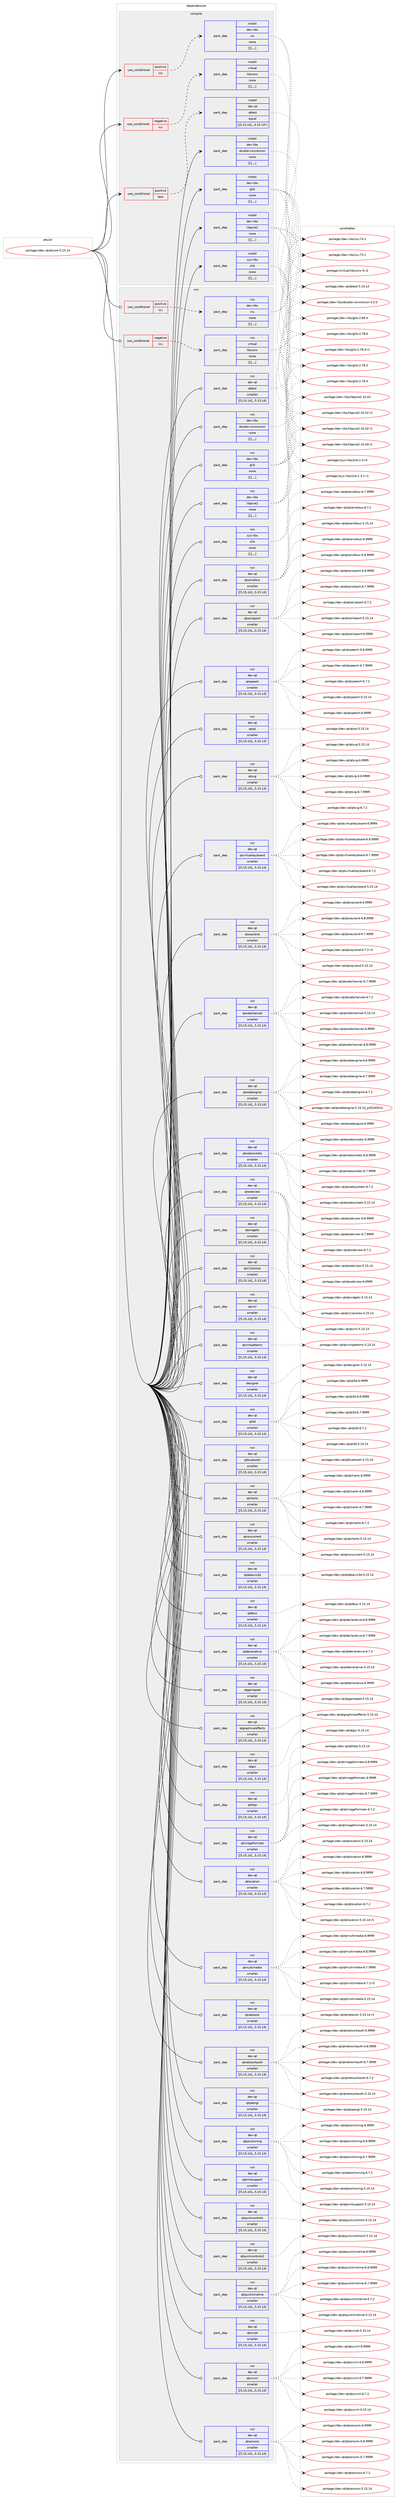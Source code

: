 digraph prolog {

# *************
# Graph options
# *************

newrank=true;
concentrate=true;
compound=true;
graph [rankdir=LR,fontname=Helvetica,fontsize=10,ranksep=1.5];#, ranksep=2.5, nodesep=0.2];
edge  [arrowhead=vee];
node  [fontname=Helvetica,fontsize=10];

# **********
# The ebuild
# **********

subgraph cluster_leftcol {
color=gray;
label=<<i>ebuild</i>>;
id [label="portage://dev-qt/qtcore-5.15.14", color=red, width=4, href="../dev-qt/qtcore-5.15.14.svg"];
}

# ****************
# The dependencies
# ****************

subgraph cluster_midcol {
color=gray;
label=<<i>dependencies</i>>;
subgraph cluster_compile {
fillcolor="#eeeeee";
style=filled;
label=<<i>compile</i>>;
subgraph cond43170 {
dependency171980 [label=<<TABLE BORDER="0" CELLBORDER="1" CELLSPACING="0" CELLPADDING="4"><TR><TD ROWSPAN="3" CELLPADDING="10">use_conditional</TD></TR><TR><TD>negative</TD></TR><TR><TD>icu</TD></TR></TABLE>>, shape=none, color=red];
subgraph pack127544 {
dependency171981 [label=<<TABLE BORDER="0" CELLBORDER="1" CELLSPACING="0" CELLPADDING="4" WIDTH="220"><TR><TD ROWSPAN="6" CELLPADDING="30">pack_dep</TD></TR><TR><TD WIDTH="110">install</TD></TR><TR><TD>virtual</TD></TR><TR><TD>libiconv</TD></TR><TR><TD>none</TD></TR><TR><TD>[[],,,,]</TD></TR></TABLE>>, shape=none, color=blue];
}
dependency171980:e -> dependency171981:w [weight=20,style="dashed",arrowhead="vee"];
}
id:e -> dependency171980:w [weight=20,style="solid",arrowhead="vee"];
subgraph cond43171 {
dependency171982 [label=<<TABLE BORDER="0" CELLBORDER="1" CELLSPACING="0" CELLPADDING="4"><TR><TD ROWSPAN="3" CELLPADDING="10">use_conditional</TD></TR><TR><TD>positive</TD></TR><TR><TD>icu</TD></TR></TABLE>>, shape=none, color=red];
subgraph pack127545 {
dependency171983 [label=<<TABLE BORDER="0" CELLBORDER="1" CELLSPACING="0" CELLPADDING="4" WIDTH="220"><TR><TD ROWSPAN="6" CELLPADDING="30">pack_dep</TD></TR><TR><TD WIDTH="110">install</TD></TR><TR><TD>dev-libs</TD></TR><TR><TD>icu</TD></TR><TR><TD>none</TD></TR><TR><TD>[[],,,,]</TD></TR></TABLE>>, shape=none, color=blue];
}
dependency171982:e -> dependency171983:w [weight=20,style="dashed",arrowhead="vee"];
}
id:e -> dependency171982:w [weight=20,style="solid",arrowhead="vee"];
subgraph cond43172 {
dependency171984 [label=<<TABLE BORDER="0" CELLBORDER="1" CELLSPACING="0" CELLPADDING="4"><TR><TD ROWSPAN="3" CELLPADDING="10">use_conditional</TD></TR><TR><TD>positive</TD></TR><TR><TD>test</TD></TR></TABLE>>, shape=none, color=red];
subgraph pack127546 {
dependency171985 [label=<<TABLE BORDER="0" CELLBORDER="1" CELLSPACING="0" CELLPADDING="4" WIDTH="220"><TR><TD ROWSPAN="6" CELLPADDING="30">pack_dep</TD></TR><TR><TD WIDTH="110">install</TD></TR><TR><TD>dev-qt</TD></TR><TR><TD>qttest</TD></TR><TR><TD>equal</TD></TR><TR><TD>[[5,15,14],,,5.15.14*]</TD></TR></TABLE>>, shape=none, color=blue];
}
dependency171984:e -> dependency171985:w [weight=20,style="dashed",arrowhead="vee"];
}
id:e -> dependency171984:w [weight=20,style="solid",arrowhead="vee"];
subgraph pack127547 {
dependency171986 [label=<<TABLE BORDER="0" CELLBORDER="1" CELLSPACING="0" CELLPADDING="4" WIDTH="220"><TR><TD ROWSPAN="6" CELLPADDING="30">pack_dep</TD></TR><TR><TD WIDTH="110">install</TD></TR><TR><TD>dev-libs</TD></TR><TR><TD>double-conversion</TD></TR><TR><TD>none</TD></TR><TR><TD>[[],,,,]</TD></TR></TABLE>>, shape=none, color=blue];
}
id:e -> dependency171986:w [weight=20,style="solid",arrowhead="vee"];
subgraph pack127548 {
dependency171987 [label=<<TABLE BORDER="0" CELLBORDER="1" CELLSPACING="0" CELLPADDING="4" WIDTH="220"><TR><TD ROWSPAN="6" CELLPADDING="30">pack_dep</TD></TR><TR><TD WIDTH="110">install</TD></TR><TR><TD>dev-libs</TD></TR><TR><TD>glib</TD></TR><TR><TD>none</TD></TR><TR><TD>[[],,,,]</TD></TR></TABLE>>, shape=none, color=blue];
}
id:e -> dependency171987:w [weight=20,style="solid",arrowhead="vee"];
subgraph pack127549 {
dependency171988 [label=<<TABLE BORDER="0" CELLBORDER="1" CELLSPACING="0" CELLPADDING="4" WIDTH="220"><TR><TD ROWSPAN="6" CELLPADDING="30">pack_dep</TD></TR><TR><TD WIDTH="110">install</TD></TR><TR><TD>dev-libs</TD></TR><TR><TD>libpcre2</TD></TR><TR><TD>none</TD></TR><TR><TD>[[],,,,]</TD></TR></TABLE>>, shape=none, color=blue];
}
id:e -> dependency171988:w [weight=20,style="solid",arrowhead="vee"];
subgraph pack127550 {
dependency171989 [label=<<TABLE BORDER="0" CELLBORDER="1" CELLSPACING="0" CELLPADDING="4" WIDTH="220"><TR><TD ROWSPAN="6" CELLPADDING="30">pack_dep</TD></TR><TR><TD WIDTH="110">install</TD></TR><TR><TD>sys-libs</TD></TR><TR><TD>zlib</TD></TR><TR><TD>none</TD></TR><TR><TD>[[],,,,]</TD></TR></TABLE>>, shape=none, color=blue];
}
id:e -> dependency171989:w [weight=20,style="solid",arrowhead="vee"];
}
subgraph cluster_compileandrun {
fillcolor="#eeeeee";
style=filled;
label=<<i>compile and run</i>>;
}
subgraph cluster_run {
fillcolor="#eeeeee";
style=filled;
label=<<i>run</i>>;
subgraph cond43173 {
dependency171990 [label=<<TABLE BORDER="0" CELLBORDER="1" CELLSPACING="0" CELLPADDING="4"><TR><TD ROWSPAN="3" CELLPADDING="10">use_conditional</TD></TR><TR><TD>negative</TD></TR><TR><TD>icu</TD></TR></TABLE>>, shape=none, color=red];
subgraph pack127551 {
dependency171991 [label=<<TABLE BORDER="0" CELLBORDER="1" CELLSPACING="0" CELLPADDING="4" WIDTH="220"><TR><TD ROWSPAN="6" CELLPADDING="30">pack_dep</TD></TR><TR><TD WIDTH="110">run</TD></TR><TR><TD>virtual</TD></TR><TR><TD>libiconv</TD></TR><TR><TD>none</TD></TR><TR><TD>[[],,,,]</TD></TR></TABLE>>, shape=none, color=blue];
}
dependency171990:e -> dependency171991:w [weight=20,style="dashed",arrowhead="vee"];
}
id:e -> dependency171990:w [weight=20,style="solid",arrowhead="odot"];
subgraph cond43174 {
dependency171992 [label=<<TABLE BORDER="0" CELLBORDER="1" CELLSPACING="0" CELLPADDING="4"><TR><TD ROWSPAN="3" CELLPADDING="10">use_conditional</TD></TR><TR><TD>positive</TD></TR><TR><TD>icu</TD></TR></TABLE>>, shape=none, color=red];
subgraph pack127552 {
dependency171993 [label=<<TABLE BORDER="0" CELLBORDER="1" CELLSPACING="0" CELLPADDING="4" WIDTH="220"><TR><TD ROWSPAN="6" CELLPADDING="30">pack_dep</TD></TR><TR><TD WIDTH="110">run</TD></TR><TR><TD>dev-libs</TD></TR><TR><TD>icu</TD></TR><TR><TD>none</TD></TR><TR><TD>[[],,,,]</TD></TR></TABLE>>, shape=none, color=blue];
}
dependency171992:e -> dependency171993:w [weight=20,style="dashed",arrowhead="vee"];
}
id:e -> dependency171992:w [weight=20,style="solid",arrowhead="odot"];
subgraph pack127553 {
dependency171994 [label=<<TABLE BORDER="0" CELLBORDER="1" CELLSPACING="0" CELLPADDING="4" WIDTH="220"><TR><TD ROWSPAN="6" CELLPADDING="30">pack_dep</TD></TR><TR><TD WIDTH="110">run</TD></TR><TR><TD>dev-libs</TD></TR><TR><TD>double-conversion</TD></TR><TR><TD>none</TD></TR><TR><TD>[[],,,,]</TD></TR></TABLE>>, shape=none, color=blue];
}
id:e -> dependency171994:w [weight=20,style="solid",arrowhead="odot"];
subgraph pack127554 {
dependency171995 [label=<<TABLE BORDER="0" CELLBORDER="1" CELLSPACING="0" CELLPADDING="4" WIDTH="220"><TR><TD ROWSPAN="6" CELLPADDING="30">pack_dep</TD></TR><TR><TD WIDTH="110">run</TD></TR><TR><TD>dev-libs</TD></TR><TR><TD>glib</TD></TR><TR><TD>none</TD></TR><TR><TD>[[],,,,]</TD></TR></TABLE>>, shape=none, color=blue];
}
id:e -> dependency171995:w [weight=20,style="solid",arrowhead="odot"];
subgraph pack127555 {
dependency171996 [label=<<TABLE BORDER="0" CELLBORDER="1" CELLSPACING="0" CELLPADDING="4" WIDTH="220"><TR><TD ROWSPAN="6" CELLPADDING="30">pack_dep</TD></TR><TR><TD WIDTH="110">run</TD></TR><TR><TD>dev-libs</TD></TR><TR><TD>libpcre2</TD></TR><TR><TD>none</TD></TR><TR><TD>[[],,,,]</TD></TR></TABLE>>, shape=none, color=blue];
}
id:e -> dependency171996:w [weight=20,style="solid",arrowhead="odot"];
subgraph pack127556 {
dependency171997 [label=<<TABLE BORDER="0" CELLBORDER="1" CELLSPACING="0" CELLPADDING="4" WIDTH="220"><TR><TD ROWSPAN="6" CELLPADDING="30">pack_dep</TD></TR><TR><TD WIDTH="110">run</TD></TR><TR><TD>sys-libs</TD></TR><TR><TD>zlib</TD></TR><TR><TD>none</TD></TR><TR><TD>[[],,,,]</TD></TR></TABLE>>, shape=none, color=blue];
}
id:e -> dependency171997:w [weight=20,style="solid",arrowhead="odot"];
subgraph pack127557 {
dependency171998 [label=<<TABLE BORDER="0" CELLBORDER="1" CELLSPACING="0" CELLPADDING="4" WIDTH="220"><TR><TD ROWSPAN="6" CELLPADDING="30">pack_dep</TD></TR><TR><TD WIDTH="110">run</TD></TR><TR><TD>dev-qt</TD></TR><TR><TD>designer</TD></TR><TR><TD>smaller</TD></TR><TR><TD>[[5,15,14],,,5.15.14]</TD></TR></TABLE>>, shape=none, color=blue];
}
id:e -> dependency171998:w [weight=20,style="solid",arrowhead="odot"];
subgraph pack127558 {
dependency171999 [label=<<TABLE BORDER="0" CELLBORDER="1" CELLSPACING="0" CELLPADDING="4" WIDTH="220"><TR><TD ROWSPAN="6" CELLPADDING="30">pack_dep</TD></TR><TR><TD WIDTH="110">run</TD></TR><TR><TD>dev-qt</TD></TR><TR><TD>qt3d</TD></TR><TR><TD>smaller</TD></TR><TR><TD>[[5,15,14],,,5.15.14]</TD></TR></TABLE>>, shape=none, color=blue];
}
id:e -> dependency171999:w [weight=20,style="solid",arrowhead="odot"];
subgraph pack127559 {
dependency172000 [label=<<TABLE BORDER="0" CELLBORDER="1" CELLSPACING="0" CELLPADDING="4" WIDTH="220"><TR><TD ROWSPAN="6" CELLPADDING="30">pack_dep</TD></TR><TR><TD WIDTH="110">run</TD></TR><TR><TD>dev-qt</TD></TR><TR><TD>qtbluetooth</TD></TR><TR><TD>smaller</TD></TR><TR><TD>[[5,15,14],,,5.15.14]</TD></TR></TABLE>>, shape=none, color=blue];
}
id:e -> dependency172000:w [weight=20,style="solid",arrowhead="odot"];
subgraph pack127560 {
dependency172001 [label=<<TABLE BORDER="0" CELLBORDER="1" CELLSPACING="0" CELLPADDING="4" WIDTH="220"><TR><TD ROWSPAN="6" CELLPADDING="30">pack_dep</TD></TR><TR><TD WIDTH="110">run</TD></TR><TR><TD>dev-qt</TD></TR><TR><TD>qtcharts</TD></TR><TR><TD>smaller</TD></TR><TR><TD>[[5,15,14],,,5.15.14]</TD></TR></TABLE>>, shape=none, color=blue];
}
id:e -> dependency172001:w [weight=20,style="solid",arrowhead="odot"];
subgraph pack127561 {
dependency172002 [label=<<TABLE BORDER="0" CELLBORDER="1" CELLSPACING="0" CELLPADDING="4" WIDTH="220"><TR><TD ROWSPAN="6" CELLPADDING="30">pack_dep</TD></TR><TR><TD WIDTH="110">run</TD></TR><TR><TD>dev-qt</TD></TR><TR><TD>qtconcurrent</TD></TR><TR><TD>smaller</TD></TR><TR><TD>[[5,15,14],,,5.15.14]</TD></TR></TABLE>>, shape=none, color=blue];
}
id:e -> dependency172002:w [weight=20,style="solid",arrowhead="odot"];
subgraph pack127562 {
dependency172003 [label=<<TABLE BORDER="0" CELLBORDER="1" CELLSPACING="0" CELLPADDING="4" WIDTH="220"><TR><TD ROWSPAN="6" CELLPADDING="30">pack_dep</TD></TR><TR><TD WIDTH="110">run</TD></TR><TR><TD>dev-qt</TD></TR><TR><TD>qtdatavis3d</TD></TR><TR><TD>smaller</TD></TR><TR><TD>[[5,15,14],,,5.15.14]</TD></TR></TABLE>>, shape=none, color=blue];
}
id:e -> dependency172003:w [weight=20,style="solid",arrowhead="odot"];
subgraph pack127563 {
dependency172004 [label=<<TABLE BORDER="0" CELLBORDER="1" CELLSPACING="0" CELLPADDING="4" WIDTH="220"><TR><TD ROWSPAN="6" CELLPADDING="30">pack_dep</TD></TR><TR><TD WIDTH="110">run</TD></TR><TR><TD>dev-qt</TD></TR><TR><TD>qtdbus</TD></TR><TR><TD>smaller</TD></TR><TR><TD>[[5,15,14],,,5.15.14]</TD></TR></TABLE>>, shape=none, color=blue];
}
id:e -> dependency172004:w [weight=20,style="solid",arrowhead="odot"];
subgraph pack127564 {
dependency172005 [label=<<TABLE BORDER="0" CELLBORDER="1" CELLSPACING="0" CELLPADDING="4" WIDTH="220"><TR><TD ROWSPAN="6" CELLPADDING="30">pack_dep</TD></TR><TR><TD WIDTH="110">run</TD></TR><TR><TD>dev-qt</TD></TR><TR><TD>qtdeclarative</TD></TR><TR><TD>smaller</TD></TR><TR><TD>[[5,15,14],,,5.15.14]</TD></TR></TABLE>>, shape=none, color=blue];
}
id:e -> dependency172005:w [weight=20,style="solid",arrowhead="odot"];
subgraph pack127565 {
dependency172006 [label=<<TABLE BORDER="0" CELLBORDER="1" CELLSPACING="0" CELLPADDING="4" WIDTH="220"><TR><TD ROWSPAN="6" CELLPADDING="30">pack_dep</TD></TR><TR><TD WIDTH="110">run</TD></TR><TR><TD>dev-qt</TD></TR><TR><TD>qtgamepad</TD></TR><TR><TD>smaller</TD></TR><TR><TD>[[5,15,14],,,5.15.14]</TD></TR></TABLE>>, shape=none, color=blue];
}
id:e -> dependency172006:w [weight=20,style="solid",arrowhead="odot"];
subgraph pack127566 {
dependency172007 [label=<<TABLE BORDER="0" CELLBORDER="1" CELLSPACING="0" CELLPADDING="4" WIDTH="220"><TR><TD ROWSPAN="6" CELLPADDING="30">pack_dep</TD></TR><TR><TD WIDTH="110">run</TD></TR><TR><TD>dev-qt</TD></TR><TR><TD>qtgraphicaleffects</TD></TR><TR><TD>smaller</TD></TR><TR><TD>[[5,15,14],,,5.15.14]</TD></TR></TABLE>>, shape=none, color=blue];
}
id:e -> dependency172007:w [weight=20,style="solid",arrowhead="odot"];
subgraph pack127567 {
dependency172008 [label=<<TABLE BORDER="0" CELLBORDER="1" CELLSPACING="0" CELLPADDING="4" WIDTH="220"><TR><TD ROWSPAN="6" CELLPADDING="30">pack_dep</TD></TR><TR><TD WIDTH="110">run</TD></TR><TR><TD>dev-qt</TD></TR><TR><TD>qtgui</TD></TR><TR><TD>smaller</TD></TR><TR><TD>[[5,15,14],,,5.15.14]</TD></TR></TABLE>>, shape=none, color=blue];
}
id:e -> dependency172008:w [weight=20,style="solid",arrowhead="odot"];
subgraph pack127568 {
dependency172009 [label=<<TABLE BORDER="0" CELLBORDER="1" CELLSPACING="0" CELLPADDING="4" WIDTH="220"><TR><TD ROWSPAN="6" CELLPADDING="30">pack_dep</TD></TR><TR><TD WIDTH="110">run</TD></TR><TR><TD>dev-qt</TD></TR><TR><TD>qthelp</TD></TR><TR><TD>smaller</TD></TR><TR><TD>[[5,15,14],,,5.15.14]</TD></TR></TABLE>>, shape=none, color=blue];
}
id:e -> dependency172009:w [weight=20,style="solid",arrowhead="odot"];
subgraph pack127569 {
dependency172010 [label=<<TABLE BORDER="0" CELLBORDER="1" CELLSPACING="0" CELLPADDING="4" WIDTH="220"><TR><TD ROWSPAN="6" CELLPADDING="30">pack_dep</TD></TR><TR><TD WIDTH="110">run</TD></TR><TR><TD>dev-qt</TD></TR><TR><TD>qtimageformats</TD></TR><TR><TD>smaller</TD></TR><TR><TD>[[5,15,14],,,5.15.14]</TD></TR></TABLE>>, shape=none, color=blue];
}
id:e -> dependency172010:w [weight=20,style="solid",arrowhead="odot"];
subgraph pack127570 {
dependency172011 [label=<<TABLE BORDER="0" CELLBORDER="1" CELLSPACING="0" CELLPADDING="4" WIDTH="220"><TR><TD ROWSPAN="6" CELLPADDING="30">pack_dep</TD></TR><TR><TD WIDTH="110">run</TD></TR><TR><TD>dev-qt</TD></TR><TR><TD>qtlocation</TD></TR><TR><TD>smaller</TD></TR><TR><TD>[[5,15,14],,,5.15.14]</TD></TR></TABLE>>, shape=none, color=blue];
}
id:e -> dependency172011:w [weight=20,style="solid",arrowhead="odot"];
subgraph pack127571 {
dependency172012 [label=<<TABLE BORDER="0" CELLBORDER="1" CELLSPACING="0" CELLPADDING="4" WIDTH="220"><TR><TD ROWSPAN="6" CELLPADDING="30">pack_dep</TD></TR><TR><TD WIDTH="110">run</TD></TR><TR><TD>dev-qt</TD></TR><TR><TD>qtmultimedia</TD></TR><TR><TD>smaller</TD></TR><TR><TD>[[5,15,14],,,5.15.14]</TD></TR></TABLE>>, shape=none, color=blue];
}
id:e -> dependency172012:w [weight=20,style="solid",arrowhead="odot"];
subgraph pack127572 {
dependency172013 [label=<<TABLE BORDER="0" CELLBORDER="1" CELLSPACING="0" CELLPADDING="4" WIDTH="220"><TR><TD ROWSPAN="6" CELLPADDING="30">pack_dep</TD></TR><TR><TD WIDTH="110">run</TD></TR><TR><TD>dev-qt</TD></TR><TR><TD>qtnetwork</TD></TR><TR><TD>smaller</TD></TR><TR><TD>[[5,15,14],,,5.15.14]</TD></TR></TABLE>>, shape=none, color=blue];
}
id:e -> dependency172013:w [weight=20,style="solid",arrowhead="odot"];
subgraph pack127573 {
dependency172014 [label=<<TABLE BORDER="0" CELLBORDER="1" CELLSPACING="0" CELLPADDING="4" WIDTH="220"><TR><TD ROWSPAN="6" CELLPADDING="30">pack_dep</TD></TR><TR><TD WIDTH="110">run</TD></TR><TR><TD>dev-qt</TD></TR><TR><TD>qtnetworkauth</TD></TR><TR><TD>smaller</TD></TR><TR><TD>[[5,15,14],,,5.15.14]</TD></TR></TABLE>>, shape=none, color=blue];
}
id:e -> dependency172014:w [weight=20,style="solid",arrowhead="odot"];
subgraph pack127574 {
dependency172015 [label=<<TABLE BORDER="0" CELLBORDER="1" CELLSPACING="0" CELLPADDING="4" WIDTH="220"><TR><TD ROWSPAN="6" CELLPADDING="30">pack_dep</TD></TR><TR><TD WIDTH="110">run</TD></TR><TR><TD>dev-qt</TD></TR><TR><TD>qtopengl</TD></TR><TR><TD>smaller</TD></TR><TR><TD>[[5,15,14],,,5.15.14]</TD></TR></TABLE>>, shape=none, color=blue];
}
id:e -> dependency172015:w [weight=20,style="solid",arrowhead="odot"];
subgraph pack127575 {
dependency172016 [label=<<TABLE BORDER="0" CELLBORDER="1" CELLSPACING="0" CELLPADDING="4" WIDTH="220"><TR><TD ROWSPAN="6" CELLPADDING="30">pack_dep</TD></TR><TR><TD WIDTH="110">run</TD></TR><TR><TD>dev-qt</TD></TR><TR><TD>qtpositioning</TD></TR><TR><TD>smaller</TD></TR><TR><TD>[[5,15,14],,,5.15.14]</TD></TR></TABLE>>, shape=none, color=blue];
}
id:e -> dependency172016:w [weight=20,style="solid",arrowhead="odot"];
subgraph pack127576 {
dependency172017 [label=<<TABLE BORDER="0" CELLBORDER="1" CELLSPACING="0" CELLPADDING="4" WIDTH="220"><TR><TD ROWSPAN="6" CELLPADDING="30">pack_dep</TD></TR><TR><TD WIDTH="110">run</TD></TR><TR><TD>dev-qt</TD></TR><TR><TD>qtprintsupport</TD></TR><TR><TD>smaller</TD></TR><TR><TD>[[5,15,14],,,5.15.14]</TD></TR></TABLE>>, shape=none, color=blue];
}
id:e -> dependency172017:w [weight=20,style="solid",arrowhead="odot"];
subgraph pack127577 {
dependency172018 [label=<<TABLE BORDER="0" CELLBORDER="1" CELLSPACING="0" CELLPADDING="4" WIDTH="220"><TR><TD ROWSPAN="6" CELLPADDING="30">pack_dep</TD></TR><TR><TD WIDTH="110">run</TD></TR><TR><TD>dev-qt</TD></TR><TR><TD>qtquickcontrols</TD></TR><TR><TD>smaller</TD></TR><TR><TD>[[5,15,14],,,5.15.14]</TD></TR></TABLE>>, shape=none, color=blue];
}
id:e -> dependency172018:w [weight=20,style="solid",arrowhead="odot"];
subgraph pack127578 {
dependency172019 [label=<<TABLE BORDER="0" CELLBORDER="1" CELLSPACING="0" CELLPADDING="4" WIDTH="220"><TR><TD ROWSPAN="6" CELLPADDING="30">pack_dep</TD></TR><TR><TD WIDTH="110">run</TD></TR><TR><TD>dev-qt</TD></TR><TR><TD>qtquickcontrols2</TD></TR><TR><TD>smaller</TD></TR><TR><TD>[[5,15,14],,,5.15.14]</TD></TR></TABLE>>, shape=none, color=blue];
}
id:e -> dependency172019:w [weight=20,style="solid",arrowhead="odot"];
subgraph pack127579 {
dependency172020 [label=<<TABLE BORDER="0" CELLBORDER="1" CELLSPACING="0" CELLPADDING="4" WIDTH="220"><TR><TD ROWSPAN="6" CELLPADDING="30">pack_dep</TD></TR><TR><TD WIDTH="110">run</TD></TR><TR><TD>dev-qt</TD></TR><TR><TD>qtquicktimeline</TD></TR><TR><TD>smaller</TD></TR><TR><TD>[[5,15,14],,,5.15.14]</TD></TR></TABLE>>, shape=none, color=blue];
}
id:e -> dependency172020:w [weight=20,style="solid",arrowhead="odot"];
subgraph pack127580 {
dependency172021 [label=<<TABLE BORDER="0" CELLBORDER="1" CELLSPACING="0" CELLPADDING="4" WIDTH="220"><TR><TD ROWSPAN="6" CELLPADDING="30">pack_dep</TD></TR><TR><TD WIDTH="110">run</TD></TR><TR><TD>dev-qt</TD></TR><TR><TD>qtscript</TD></TR><TR><TD>smaller</TD></TR><TR><TD>[[5,15,14],,,5.15.14]</TD></TR></TABLE>>, shape=none, color=blue];
}
id:e -> dependency172021:w [weight=20,style="solid",arrowhead="odot"];
subgraph pack127581 {
dependency172022 [label=<<TABLE BORDER="0" CELLBORDER="1" CELLSPACING="0" CELLPADDING="4" WIDTH="220"><TR><TD ROWSPAN="6" CELLPADDING="30">pack_dep</TD></TR><TR><TD WIDTH="110">run</TD></TR><TR><TD>dev-qt</TD></TR><TR><TD>qtscxml</TD></TR><TR><TD>smaller</TD></TR><TR><TD>[[5,15,14],,,5.15.14]</TD></TR></TABLE>>, shape=none, color=blue];
}
id:e -> dependency172022:w [weight=20,style="solid",arrowhead="odot"];
subgraph pack127582 {
dependency172023 [label=<<TABLE BORDER="0" CELLBORDER="1" CELLSPACING="0" CELLPADDING="4" WIDTH="220"><TR><TD ROWSPAN="6" CELLPADDING="30">pack_dep</TD></TR><TR><TD WIDTH="110">run</TD></TR><TR><TD>dev-qt</TD></TR><TR><TD>qtsensors</TD></TR><TR><TD>smaller</TD></TR><TR><TD>[[5,15,14],,,5.15.14]</TD></TR></TABLE>>, shape=none, color=blue];
}
id:e -> dependency172023:w [weight=20,style="solid",arrowhead="odot"];
subgraph pack127583 {
dependency172024 [label=<<TABLE BORDER="0" CELLBORDER="1" CELLSPACING="0" CELLPADDING="4" WIDTH="220"><TR><TD ROWSPAN="6" CELLPADDING="30">pack_dep</TD></TR><TR><TD WIDTH="110">run</TD></TR><TR><TD>dev-qt</TD></TR><TR><TD>qtserialbus</TD></TR><TR><TD>smaller</TD></TR><TR><TD>[[5,15,14],,,5.15.14]</TD></TR></TABLE>>, shape=none, color=blue];
}
id:e -> dependency172024:w [weight=20,style="solid",arrowhead="odot"];
subgraph pack127584 {
dependency172025 [label=<<TABLE BORDER="0" CELLBORDER="1" CELLSPACING="0" CELLPADDING="4" WIDTH="220"><TR><TD ROWSPAN="6" CELLPADDING="30">pack_dep</TD></TR><TR><TD WIDTH="110">run</TD></TR><TR><TD>dev-qt</TD></TR><TR><TD>qtserialport</TD></TR><TR><TD>smaller</TD></TR><TR><TD>[[5,15,14],,,5.15.14]</TD></TR></TABLE>>, shape=none, color=blue];
}
id:e -> dependency172025:w [weight=20,style="solid",arrowhead="odot"];
subgraph pack127585 {
dependency172026 [label=<<TABLE BORDER="0" CELLBORDER="1" CELLSPACING="0" CELLPADDING="4" WIDTH="220"><TR><TD ROWSPAN="6" CELLPADDING="30">pack_dep</TD></TR><TR><TD WIDTH="110">run</TD></TR><TR><TD>dev-qt</TD></TR><TR><TD>qtspeech</TD></TR><TR><TD>smaller</TD></TR><TR><TD>[[5,15,14],,,5.15.14]</TD></TR></TABLE>>, shape=none, color=blue];
}
id:e -> dependency172026:w [weight=20,style="solid",arrowhead="odot"];
subgraph pack127586 {
dependency172027 [label=<<TABLE BORDER="0" CELLBORDER="1" CELLSPACING="0" CELLPADDING="4" WIDTH="220"><TR><TD ROWSPAN="6" CELLPADDING="30">pack_dep</TD></TR><TR><TD WIDTH="110">run</TD></TR><TR><TD>dev-qt</TD></TR><TR><TD>qtsql</TD></TR><TR><TD>smaller</TD></TR><TR><TD>[[5,15,14],,,5.15.14]</TD></TR></TABLE>>, shape=none, color=blue];
}
id:e -> dependency172027:w [weight=20,style="solid",arrowhead="odot"];
subgraph pack127587 {
dependency172028 [label=<<TABLE BORDER="0" CELLBORDER="1" CELLSPACING="0" CELLPADDING="4" WIDTH="220"><TR><TD ROWSPAN="6" CELLPADDING="30">pack_dep</TD></TR><TR><TD WIDTH="110">run</TD></TR><TR><TD>dev-qt</TD></TR><TR><TD>qtsvg</TD></TR><TR><TD>smaller</TD></TR><TR><TD>[[5,15,14],,,5.15.14]</TD></TR></TABLE>>, shape=none, color=blue];
}
id:e -> dependency172028:w [weight=20,style="solid",arrowhead="odot"];
subgraph pack127588 {
dependency172029 [label=<<TABLE BORDER="0" CELLBORDER="1" CELLSPACING="0" CELLPADDING="4" WIDTH="220"><TR><TD ROWSPAN="6" CELLPADDING="30">pack_dep</TD></TR><TR><TD WIDTH="110">run</TD></TR><TR><TD>dev-qt</TD></TR><TR><TD>qttest</TD></TR><TR><TD>smaller</TD></TR><TR><TD>[[5,15,14],,,5.15.14]</TD></TR></TABLE>>, shape=none, color=blue];
}
id:e -> dependency172029:w [weight=20,style="solid",arrowhead="odot"];
subgraph pack127589 {
dependency172030 [label=<<TABLE BORDER="0" CELLBORDER="1" CELLSPACING="0" CELLPADDING="4" WIDTH="220"><TR><TD ROWSPAN="6" CELLPADDING="30">pack_dep</TD></TR><TR><TD WIDTH="110">run</TD></TR><TR><TD>dev-qt</TD></TR><TR><TD>qtvirtualkeyboard</TD></TR><TR><TD>smaller</TD></TR><TR><TD>[[5,15,14],,,5.15.14]</TD></TR></TABLE>>, shape=none, color=blue];
}
id:e -> dependency172030:w [weight=20,style="solid",arrowhead="odot"];
subgraph pack127590 {
dependency172031 [label=<<TABLE BORDER="0" CELLBORDER="1" CELLSPACING="0" CELLPADDING="4" WIDTH="220"><TR><TD ROWSPAN="6" CELLPADDING="30">pack_dep</TD></TR><TR><TD WIDTH="110">run</TD></TR><TR><TD>dev-qt</TD></TR><TR><TD>qtwayland</TD></TR><TR><TD>smaller</TD></TR><TR><TD>[[5,15,14],,,5.15.14]</TD></TR></TABLE>>, shape=none, color=blue];
}
id:e -> dependency172031:w [weight=20,style="solid",arrowhead="odot"];
subgraph pack127591 {
dependency172032 [label=<<TABLE BORDER="0" CELLBORDER="1" CELLSPACING="0" CELLPADDING="4" WIDTH="220"><TR><TD ROWSPAN="6" CELLPADDING="30">pack_dep</TD></TR><TR><TD WIDTH="110">run</TD></TR><TR><TD>dev-qt</TD></TR><TR><TD>qtwebchannel</TD></TR><TR><TD>smaller</TD></TR><TR><TD>[[5,15,14],,,5.15.14]</TD></TR></TABLE>>, shape=none, color=blue];
}
id:e -> dependency172032:w [weight=20,style="solid",arrowhead="odot"];
subgraph pack127592 {
dependency172033 [label=<<TABLE BORDER="0" CELLBORDER="1" CELLSPACING="0" CELLPADDING="4" WIDTH="220"><TR><TD ROWSPAN="6" CELLPADDING="30">pack_dep</TD></TR><TR><TD WIDTH="110">run</TD></TR><TR><TD>dev-qt</TD></TR><TR><TD>qtwebengine</TD></TR><TR><TD>smaller</TD></TR><TR><TD>[[5,15,14],,,5.15.14]</TD></TR></TABLE>>, shape=none, color=blue];
}
id:e -> dependency172033:w [weight=20,style="solid",arrowhead="odot"];
subgraph pack127593 {
dependency172034 [label=<<TABLE BORDER="0" CELLBORDER="1" CELLSPACING="0" CELLPADDING="4" WIDTH="220"><TR><TD ROWSPAN="6" CELLPADDING="30">pack_dep</TD></TR><TR><TD WIDTH="110">run</TD></TR><TR><TD>dev-qt</TD></TR><TR><TD>qtwebsockets</TD></TR><TR><TD>smaller</TD></TR><TR><TD>[[5,15,14],,,5.15.14]</TD></TR></TABLE>>, shape=none, color=blue];
}
id:e -> dependency172034:w [weight=20,style="solid",arrowhead="odot"];
subgraph pack127594 {
dependency172035 [label=<<TABLE BORDER="0" CELLBORDER="1" CELLSPACING="0" CELLPADDING="4" WIDTH="220"><TR><TD ROWSPAN="6" CELLPADDING="30">pack_dep</TD></TR><TR><TD WIDTH="110">run</TD></TR><TR><TD>dev-qt</TD></TR><TR><TD>qtwebview</TD></TR><TR><TD>smaller</TD></TR><TR><TD>[[5,15,14],,,5.15.14]</TD></TR></TABLE>>, shape=none, color=blue];
}
id:e -> dependency172035:w [weight=20,style="solid",arrowhead="odot"];
subgraph pack127595 {
dependency172036 [label=<<TABLE BORDER="0" CELLBORDER="1" CELLSPACING="0" CELLPADDING="4" WIDTH="220"><TR><TD ROWSPAN="6" CELLPADDING="30">pack_dep</TD></TR><TR><TD WIDTH="110">run</TD></TR><TR><TD>dev-qt</TD></TR><TR><TD>qtwidgets</TD></TR><TR><TD>smaller</TD></TR><TR><TD>[[5,15,14],,,5.15.14]</TD></TR></TABLE>>, shape=none, color=blue];
}
id:e -> dependency172036:w [weight=20,style="solid",arrowhead="odot"];
subgraph pack127596 {
dependency172037 [label=<<TABLE BORDER="0" CELLBORDER="1" CELLSPACING="0" CELLPADDING="4" WIDTH="220"><TR><TD ROWSPAN="6" CELLPADDING="30">pack_dep</TD></TR><TR><TD WIDTH="110">run</TD></TR><TR><TD>dev-qt</TD></TR><TR><TD>qtx11extras</TD></TR><TR><TD>smaller</TD></TR><TR><TD>[[5,15,14],,,5.15.14]</TD></TR></TABLE>>, shape=none, color=blue];
}
id:e -> dependency172037:w [weight=20,style="solid",arrowhead="odot"];
subgraph pack127597 {
dependency172038 [label=<<TABLE BORDER="0" CELLBORDER="1" CELLSPACING="0" CELLPADDING="4" WIDTH="220"><TR><TD ROWSPAN="6" CELLPADDING="30">pack_dep</TD></TR><TR><TD WIDTH="110">run</TD></TR><TR><TD>dev-qt</TD></TR><TR><TD>qtxml</TD></TR><TR><TD>smaller</TD></TR><TR><TD>[[5,15,14],,,5.15.14]</TD></TR></TABLE>>, shape=none, color=blue];
}
id:e -> dependency172038:w [weight=20,style="solid",arrowhead="odot"];
subgraph pack127598 {
dependency172039 [label=<<TABLE BORDER="0" CELLBORDER="1" CELLSPACING="0" CELLPADDING="4" WIDTH="220"><TR><TD ROWSPAN="6" CELLPADDING="30">pack_dep</TD></TR><TR><TD WIDTH="110">run</TD></TR><TR><TD>dev-qt</TD></TR><TR><TD>qtxmlpatterns</TD></TR><TR><TD>smaller</TD></TR><TR><TD>[[5,15,14],,,5.15.14]</TD></TR></TABLE>>, shape=none, color=blue];
}
id:e -> dependency172039:w [weight=20,style="solid",arrowhead="odot"];
}
}

# **************
# The candidates
# **************

subgraph cluster_choices {
rank=same;
color=gray;
label=<<i>candidates</i>>;

subgraph choice127544 {
color=black;
nodesep=1;
choice1181051141161179710847108105981059911111011845484511450 [label="portage://virtual/libiconv-0-r2", color=red, width=4,href="../virtual/libiconv-0-r2.svg"];
dependency171981:e -> choice1181051141161179710847108105981059911111011845484511450:w [style=dotted,weight="100"];
}
subgraph choice127545 {
color=black;
nodesep=1;
choice100101118451081059811547105991174555534649 [label="portage://dev-libs/icu-75.1", color=red, width=4,href="../dev-libs/icu-75.1.svg"];
choice100101118451081059811547105991174555524650 [label="portage://dev-libs/icu-74.2", color=red, width=4,href="../dev-libs/icu-74.2.svg"];
dependency171983:e -> choice100101118451081059811547105991174555534649:w [style=dotted,weight="100"];
dependency171983:e -> choice100101118451081059811547105991174555524650:w [style=dotted,weight="100"];
}
subgraph choice127546 {
color=black;
nodesep=1;
choice10010111845113116471131161161011151164553464953464952 [label="portage://dev-qt/qttest-5.15.14", color=red, width=4,href="../dev-qt/qttest-5.15.14.svg"];
dependency171985:e -> choice10010111845113116471131161161011151164553464953464952:w [style=dotted,weight="100"];
}
subgraph choice127547 {
color=black;
nodesep=1;
choice100101118451081059811547100111117981081014599111110118101114115105111110455146514648 [label="portage://dev-libs/double-conversion-3.3.0", color=red, width=4,href="../dev-libs/double-conversion-3.3.0.svg"];
dependency171986:e -> choice100101118451081059811547100111117981081014599111110118101114115105111110455146514648:w [style=dotted,weight="100"];
}
subgraph choice127548 {
color=black;
nodesep=1;
choice1001011184510810598115471031081059845504656484652 [label="portage://dev-libs/glib-2.80.4", color=red, width=4,href="../dev-libs/glib-2.80.4.svg"];
choice1001011184510810598115471031081059845504655564654 [label="portage://dev-libs/glib-2.78.6", color=red, width=4,href="../dev-libs/glib-2.78.6.svg"];
choice10010111845108105981154710310810598455046555646524511449 [label="portage://dev-libs/glib-2.78.4-r1", color=red, width=4,href="../dev-libs/glib-2.78.4-r1.svg"];
choice1001011184510810598115471031081059845504655564651 [label="portage://dev-libs/glib-2.78.3", color=red, width=4,href="../dev-libs/glib-2.78.3.svg"];
choice1001011184510810598115471031081059845504655544652 [label="portage://dev-libs/glib-2.76.4", color=red, width=4,href="../dev-libs/glib-2.76.4.svg"];
dependency171987:e -> choice1001011184510810598115471031081059845504656484652:w [style=dotted,weight="100"];
dependency171987:e -> choice1001011184510810598115471031081059845504655564654:w [style=dotted,weight="100"];
dependency171987:e -> choice10010111845108105981154710310810598455046555646524511449:w [style=dotted,weight="100"];
dependency171987:e -> choice1001011184510810598115471031081059845504655564651:w [style=dotted,weight="100"];
dependency171987:e -> choice1001011184510810598115471031081059845504655544652:w [style=dotted,weight="100"];
}
subgraph choice127549 {
color=black;
nodesep=1;
choice1001011184510810598115471081059811299114101504549484652524511449 [label="portage://dev-libs/libpcre2-10.44-r1", color=red, width=4,href="../dev-libs/libpcre2-10.44-r1.svg"];
choice100101118451081059811547108105981129911410150454948465251 [label="portage://dev-libs/libpcre2-10.43", color=red, width=4,href="../dev-libs/libpcre2-10.43.svg"];
choice1001011184510810598115471081059811299114101504549484652504511450 [label="portage://dev-libs/libpcre2-10.42-r2", color=red, width=4,href="../dev-libs/libpcre2-10.42-r2.svg"];
choice1001011184510810598115471081059811299114101504549484652504511449 [label="portage://dev-libs/libpcre2-10.42-r1", color=red, width=4,href="../dev-libs/libpcre2-10.42-r1.svg"];
dependency171988:e -> choice1001011184510810598115471081059811299114101504549484652524511449:w [style=dotted,weight="100"];
dependency171988:e -> choice100101118451081059811547108105981129911410150454948465251:w [style=dotted,weight="100"];
dependency171988:e -> choice1001011184510810598115471081059811299114101504549484652504511450:w [style=dotted,weight="100"];
dependency171988:e -> choice1001011184510810598115471081059811299114101504549484652504511449:w [style=dotted,weight="100"];
}
subgraph choice127550 {
color=black;
nodesep=1;
choice115121115451081059811547122108105984549465146494511449 [label="portage://sys-libs/zlib-1.3.1-r1", color=red, width=4,href="../sys-libs/zlib-1.3.1-r1.svg"];
choice11512111545108105981154712210810598454946514511452 [label="portage://sys-libs/zlib-1.3-r4", color=red, width=4,href="../sys-libs/zlib-1.3-r4.svg"];
dependency171989:e -> choice115121115451081059811547122108105984549465146494511449:w [style=dotted,weight="100"];
dependency171989:e -> choice11512111545108105981154712210810598454946514511452:w [style=dotted,weight="100"];
}
subgraph choice127551 {
color=black;
nodesep=1;
choice1181051141161179710847108105981059911111011845484511450 [label="portage://virtual/libiconv-0-r2", color=red, width=4,href="../virtual/libiconv-0-r2.svg"];
dependency171991:e -> choice1181051141161179710847108105981059911111011845484511450:w [style=dotted,weight="100"];
}
subgraph choice127552 {
color=black;
nodesep=1;
choice100101118451081059811547105991174555534649 [label="portage://dev-libs/icu-75.1", color=red, width=4,href="../dev-libs/icu-75.1.svg"];
choice100101118451081059811547105991174555524650 [label="portage://dev-libs/icu-74.2", color=red, width=4,href="../dev-libs/icu-74.2.svg"];
dependency171993:e -> choice100101118451081059811547105991174555534649:w [style=dotted,weight="100"];
dependency171993:e -> choice100101118451081059811547105991174555524650:w [style=dotted,weight="100"];
}
subgraph choice127553 {
color=black;
nodesep=1;
choice100101118451081059811547100111117981081014599111110118101114115105111110455146514648 [label="portage://dev-libs/double-conversion-3.3.0", color=red, width=4,href="../dev-libs/double-conversion-3.3.0.svg"];
dependency171994:e -> choice100101118451081059811547100111117981081014599111110118101114115105111110455146514648:w [style=dotted,weight="100"];
}
subgraph choice127554 {
color=black;
nodesep=1;
choice1001011184510810598115471031081059845504656484652 [label="portage://dev-libs/glib-2.80.4", color=red, width=4,href="../dev-libs/glib-2.80.4.svg"];
choice1001011184510810598115471031081059845504655564654 [label="portage://dev-libs/glib-2.78.6", color=red, width=4,href="../dev-libs/glib-2.78.6.svg"];
choice10010111845108105981154710310810598455046555646524511449 [label="portage://dev-libs/glib-2.78.4-r1", color=red, width=4,href="../dev-libs/glib-2.78.4-r1.svg"];
choice1001011184510810598115471031081059845504655564651 [label="portage://dev-libs/glib-2.78.3", color=red, width=4,href="../dev-libs/glib-2.78.3.svg"];
choice1001011184510810598115471031081059845504655544652 [label="portage://dev-libs/glib-2.76.4", color=red, width=4,href="../dev-libs/glib-2.76.4.svg"];
dependency171995:e -> choice1001011184510810598115471031081059845504656484652:w [style=dotted,weight="100"];
dependency171995:e -> choice1001011184510810598115471031081059845504655564654:w [style=dotted,weight="100"];
dependency171995:e -> choice10010111845108105981154710310810598455046555646524511449:w [style=dotted,weight="100"];
dependency171995:e -> choice1001011184510810598115471031081059845504655564651:w [style=dotted,weight="100"];
dependency171995:e -> choice1001011184510810598115471031081059845504655544652:w [style=dotted,weight="100"];
}
subgraph choice127555 {
color=black;
nodesep=1;
choice1001011184510810598115471081059811299114101504549484652524511449 [label="portage://dev-libs/libpcre2-10.44-r1", color=red, width=4,href="../dev-libs/libpcre2-10.44-r1.svg"];
choice100101118451081059811547108105981129911410150454948465251 [label="portage://dev-libs/libpcre2-10.43", color=red, width=4,href="../dev-libs/libpcre2-10.43.svg"];
choice1001011184510810598115471081059811299114101504549484652504511450 [label="portage://dev-libs/libpcre2-10.42-r2", color=red, width=4,href="../dev-libs/libpcre2-10.42-r2.svg"];
choice1001011184510810598115471081059811299114101504549484652504511449 [label="portage://dev-libs/libpcre2-10.42-r1", color=red, width=4,href="../dev-libs/libpcre2-10.42-r1.svg"];
dependency171996:e -> choice1001011184510810598115471081059811299114101504549484652524511449:w [style=dotted,weight="100"];
dependency171996:e -> choice100101118451081059811547108105981129911410150454948465251:w [style=dotted,weight="100"];
dependency171996:e -> choice1001011184510810598115471081059811299114101504549484652504511450:w [style=dotted,weight="100"];
dependency171996:e -> choice1001011184510810598115471081059811299114101504549484652504511449:w [style=dotted,weight="100"];
}
subgraph choice127556 {
color=black;
nodesep=1;
choice115121115451081059811547122108105984549465146494511449 [label="portage://sys-libs/zlib-1.3.1-r1", color=red, width=4,href="../sys-libs/zlib-1.3.1-r1.svg"];
choice11512111545108105981154712210810598454946514511452 [label="portage://sys-libs/zlib-1.3-r4", color=red, width=4,href="../sys-libs/zlib-1.3-r4.svg"];
dependency171997:e -> choice115121115451081059811547122108105984549465146494511449:w [style=dotted,weight="100"];
dependency171997:e -> choice11512111545108105981154712210810598454946514511452:w [style=dotted,weight="100"];
}
subgraph choice127557 {
color=black;
nodesep=1;
choice10010111845113116471001011151051031101011144553464953464952 [label="portage://dev-qt/designer-5.15.14", color=red, width=4,href="../dev-qt/designer-5.15.14.svg"];
dependency171998:e -> choice10010111845113116471001011151051031101011144553464953464952:w [style=dotted,weight="100"];
}
subgraph choice127558 {
color=black;
nodesep=1;
choice10010111845113116471131165110045544657575757 [label="portage://dev-qt/qt3d-6.9999", color=red, width=4,href="../dev-qt/qt3d-6.9999.svg"];
choice100101118451131164711311651100455446564657575757 [label="portage://dev-qt/qt3d-6.8.9999", color=red, width=4,href="../dev-qt/qt3d-6.8.9999.svg"];
choice100101118451131164711311651100455446554657575757 [label="portage://dev-qt/qt3d-6.7.9999", color=red, width=4,href="../dev-qt/qt3d-6.7.9999.svg"];
choice100101118451131164711311651100455446554650 [label="portage://dev-qt/qt3d-6.7.2", color=red, width=4,href="../dev-qt/qt3d-6.7.2.svg"];
choice1001011184511311647113116511004553464953464952 [label="portage://dev-qt/qt3d-5.15.14", color=red, width=4,href="../dev-qt/qt3d-5.15.14.svg"];
dependency171999:e -> choice10010111845113116471131165110045544657575757:w [style=dotted,weight="100"];
dependency171999:e -> choice100101118451131164711311651100455446564657575757:w [style=dotted,weight="100"];
dependency171999:e -> choice100101118451131164711311651100455446554657575757:w [style=dotted,weight="100"];
dependency171999:e -> choice100101118451131164711311651100455446554650:w [style=dotted,weight="100"];
dependency171999:e -> choice1001011184511311647113116511004553464953464952:w [style=dotted,weight="100"];
}
subgraph choice127559 {
color=black;
nodesep=1;
choice1001011184511311647113116981081171011161111111161044553464953464952 [label="portage://dev-qt/qtbluetooth-5.15.14", color=red, width=4,href="../dev-qt/qtbluetooth-5.15.14.svg"];
dependency172000:e -> choice1001011184511311647113116981081171011161111111161044553464953464952:w [style=dotted,weight="100"];
}
subgraph choice127560 {
color=black;
nodesep=1;
choice1001011184511311647113116991049711411611545544657575757 [label="portage://dev-qt/qtcharts-6.9999", color=red, width=4,href="../dev-qt/qtcharts-6.9999.svg"];
choice10010111845113116471131169910497114116115455446564657575757 [label="portage://dev-qt/qtcharts-6.8.9999", color=red, width=4,href="../dev-qt/qtcharts-6.8.9999.svg"];
choice10010111845113116471131169910497114116115455446554657575757 [label="portage://dev-qt/qtcharts-6.7.9999", color=red, width=4,href="../dev-qt/qtcharts-6.7.9999.svg"];
choice10010111845113116471131169910497114116115455446554650 [label="portage://dev-qt/qtcharts-6.7.2", color=red, width=4,href="../dev-qt/qtcharts-6.7.2.svg"];
choice100101118451131164711311699104971141161154553464953464952 [label="portage://dev-qt/qtcharts-5.15.14", color=red, width=4,href="../dev-qt/qtcharts-5.15.14.svg"];
dependency172001:e -> choice1001011184511311647113116991049711411611545544657575757:w [style=dotted,weight="100"];
dependency172001:e -> choice10010111845113116471131169910497114116115455446564657575757:w [style=dotted,weight="100"];
dependency172001:e -> choice10010111845113116471131169910497114116115455446554657575757:w [style=dotted,weight="100"];
dependency172001:e -> choice10010111845113116471131169910497114116115455446554650:w [style=dotted,weight="100"];
dependency172001:e -> choice100101118451131164711311699104971141161154553464953464952:w [style=dotted,weight="100"];
}
subgraph choice127561 {
color=black;
nodesep=1;
choice100101118451131164711311699111110991171141141011101164553464953464952 [label="portage://dev-qt/qtconcurrent-5.15.14", color=red, width=4,href="../dev-qt/qtconcurrent-5.15.14.svg"];
dependency172002:e -> choice100101118451131164711311699111110991171141141011101164553464953464952:w [style=dotted,weight="100"];
}
subgraph choice127562 {
color=black;
nodesep=1;
choice10010111845113116471131161009711697118105115511004553464953464952 [label="portage://dev-qt/qtdatavis3d-5.15.14", color=red, width=4,href="../dev-qt/qtdatavis3d-5.15.14.svg"];
dependency172003:e -> choice10010111845113116471131161009711697118105115511004553464953464952:w [style=dotted,weight="100"];
}
subgraph choice127563 {
color=black;
nodesep=1;
choice1001011184511311647113116100981171154553464953464952 [label="portage://dev-qt/qtdbus-5.15.14", color=red, width=4,href="../dev-qt/qtdbus-5.15.14.svg"];
dependency172004:e -> choice1001011184511311647113116100981171154553464953464952:w [style=dotted,weight="100"];
}
subgraph choice127564 {
color=black;
nodesep=1;
choice100101118451131164711311610010199108971149711610511810145544657575757 [label="portage://dev-qt/qtdeclarative-6.9999", color=red, width=4,href="../dev-qt/qtdeclarative-6.9999.svg"];
choice1001011184511311647113116100101991089711497116105118101455446564657575757 [label="portage://dev-qt/qtdeclarative-6.8.9999", color=red, width=4,href="../dev-qt/qtdeclarative-6.8.9999.svg"];
choice1001011184511311647113116100101991089711497116105118101455446554657575757 [label="portage://dev-qt/qtdeclarative-6.7.9999", color=red, width=4,href="../dev-qt/qtdeclarative-6.7.9999.svg"];
choice1001011184511311647113116100101991089711497116105118101455446554650 [label="portage://dev-qt/qtdeclarative-6.7.2", color=red, width=4,href="../dev-qt/qtdeclarative-6.7.2.svg"];
choice10010111845113116471131161001019910897114971161051181014553464953464952 [label="portage://dev-qt/qtdeclarative-5.15.14", color=red, width=4,href="../dev-qt/qtdeclarative-5.15.14.svg"];
dependency172005:e -> choice100101118451131164711311610010199108971149711610511810145544657575757:w [style=dotted,weight="100"];
dependency172005:e -> choice1001011184511311647113116100101991089711497116105118101455446564657575757:w [style=dotted,weight="100"];
dependency172005:e -> choice1001011184511311647113116100101991089711497116105118101455446554657575757:w [style=dotted,weight="100"];
dependency172005:e -> choice1001011184511311647113116100101991089711497116105118101455446554650:w [style=dotted,weight="100"];
dependency172005:e -> choice10010111845113116471131161001019910897114971161051181014553464953464952:w [style=dotted,weight="100"];
}
subgraph choice127565 {
color=black;
nodesep=1;
choice100101118451131164711311610397109101112971004553464953464952 [label="portage://dev-qt/qtgamepad-5.15.14", color=red, width=4,href="../dev-qt/qtgamepad-5.15.14.svg"];
dependency172006:e -> choice100101118451131164711311610397109101112971004553464953464952:w [style=dotted,weight="100"];
}
subgraph choice127566 {
color=black;
nodesep=1;
choice1001011184511311647113116103114971121041059997108101102102101991161154553464953464952 [label="portage://dev-qt/qtgraphicaleffects-5.15.14", color=red, width=4,href="../dev-qt/qtgraphicaleffects-5.15.14.svg"];
dependency172007:e -> choice1001011184511311647113116103114971121041059997108101102102101991161154553464953464952:w [style=dotted,weight="100"];
}
subgraph choice127567 {
color=black;
nodesep=1;
choice10010111845113116471131161031171054553464953464952 [label="portage://dev-qt/qtgui-5.15.14", color=red, width=4,href="../dev-qt/qtgui-5.15.14.svg"];
dependency172008:e -> choice10010111845113116471131161031171054553464953464952:w [style=dotted,weight="100"];
}
subgraph choice127568 {
color=black;
nodesep=1;
choice10010111845113116471131161041011081124553464953464952 [label="portage://dev-qt/qthelp-5.15.14", color=red, width=4,href="../dev-qt/qthelp-5.15.14.svg"];
dependency172009:e -> choice10010111845113116471131161041011081124553464953464952:w [style=dotted,weight="100"];
}
subgraph choice127569 {
color=black;
nodesep=1;
choice1001011184511311647113116105109971031011021111141099711611545544657575757 [label="portage://dev-qt/qtimageformats-6.9999", color=red, width=4,href="../dev-qt/qtimageformats-6.9999.svg"];
choice10010111845113116471131161051099710310110211111410997116115455446564657575757 [label="portage://dev-qt/qtimageformats-6.8.9999", color=red, width=4,href="../dev-qt/qtimageformats-6.8.9999.svg"];
choice10010111845113116471131161051099710310110211111410997116115455446554657575757 [label="portage://dev-qt/qtimageformats-6.7.9999", color=red, width=4,href="../dev-qt/qtimageformats-6.7.9999.svg"];
choice10010111845113116471131161051099710310110211111410997116115455446554650 [label="portage://dev-qt/qtimageformats-6.7.2", color=red, width=4,href="../dev-qt/qtimageformats-6.7.2.svg"];
choice100101118451131164711311610510997103101102111114109971161154553464953464952 [label="portage://dev-qt/qtimageformats-5.15.14", color=red, width=4,href="../dev-qt/qtimageformats-5.15.14.svg"];
dependency172010:e -> choice1001011184511311647113116105109971031011021111141099711611545544657575757:w [style=dotted,weight="100"];
dependency172010:e -> choice10010111845113116471131161051099710310110211111410997116115455446564657575757:w [style=dotted,weight="100"];
dependency172010:e -> choice10010111845113116471131161051099710310110211111410997116115455446554657575757:w [style=dotted,weight="100"];
dependency172010:e -> choice10010111845113116471131161051099710310110211111410997116115455446554650:w [style=dotted,weight="100"];
dependency172010:e -> choice100101118451131164711311610510997103101102111114109971161154553464953464952:w [style=dotted,weight="100"];
}
subgraph choice127570 {
color=black;
nodesep=1;
choice1001011184511311647113116108111999711610511111045544657575757 [label="portage://dev-qt/qtlocation-6.9999", color=red, width=4,href="../dev-qt/qtlocation-6.9999.svg"];
choice10010111845113116471131161081119997116105111110455446564657575757 [label="portage://dev-qt/qtlocation-6.8.9999", color=red, width=4,href="../dev-qt/qtlocation-6.8.9999.svg"];
choice10010111845113116471131161081119997116105111110455446554657575757 [label="portage://dev-qt/qtlocation-6.7.9999", color=red, width=4,href="../dev-qt/qtlocation-6.7.9999.svg"];
choice10010111845113116471131161081119997116105111110455446554650 [label="portage://dev-qt/qtlocation-6.7.2", color=red, width=4,href="../dev-qt/qtlocation-6.7.2.svg"];
choice1001011184511311647113116108111999711610511111045534649534649524511449 [label="portage://dev-qt/qtlocation-5.15.14-r1", color=red, width=4,href="../dev-qt/qtlocation-5.15.14-r1.svg"];
choice100101118451131164711311610811199971161051111104553464953464952 [label="portage://dev-qt/qtlocation-5.15.14", color=red, width=4,href="../dev-qt/qtlocation-5.15.14.svg"];
dependency172011:e -> choice1001011184511311647113116108111999711610511111045544657575757:w [style=dotted,weight="100"];
dependency172011:e -> choice10010111845113116471131161081119997116105111110455446564657575757:w [style=dotted,weight="100"];
dependency172011:e -> choice10010111845113116471131161081119997116105111110455446554657575757:w [style=dotted,weight="100"];
dependency172011:e -> choice10010111845113116471131161081119997116105111110455446554650:w [style=dotted,weight="100"];
dependency172011:e -> choice1001011184511311647113116108111999711610511111045534649534649524511449:w [style=dotted,weight="100"];
dependency172011:e -> choice100101118451131164711311610811199971161051111104553464953464952:w [style=dotted,weight="100"];
}
subgraph choice127571 {
color=black;
nodesep=1;
choice10010111845113116471131161091171081161051091011001059745544657575757 [label="portage://dev-qt/qtmultimedia-6.9999", color=red, width=4,href="../dev-qt/qtmultimedia-6.9999.svg"];
choice100101118451131164711311610911710811610510910110010597455446564657575757 [label="portage://dev-qt/qtmultimedia-6.8.9999", color=red, width=4,href="../dev-qt/qtmultimedia-6.8.9999.svg"];
choice100101118451131164711311610911710811610510910110010597455446554657575757 [label="portage://dev-qt/qtmultimedia-6.7.9999", color=red, width=4,href="../dev-qt/qtmultimedia-6.7.9999.svg"];
choice1001011184511311647113116109117108116105109101100105974554465546504511450 [label="portage://dev-qt/qtmultimedia-6.7.2-r2", color=red, width=4,href="../dev-qt/qtmultimedia-6.7.2-r2.svg"];
choice1001011184511311647113116109117108116105109101100105974553464953464952 [label="portage://dev-qt/qtmultimedia-5.15.14", color=red, width=4,href="../dev-qt/qtmultimedia-5.15.14.svg"];
dependency172012:e -> choice10010111845113116471131161091171081161051091011001059745544657575757:w [style=dotted,weight="100"];
dependency172012:e -> choice100101118451131164711311610911710811610510910110010597455446564657575757:w [style=dotted,weight="100"];
dependency172012:e -> choice100101118451131164711311610911710811610510910110010597455446554657575757:w [style=dotted,weight="100"];
dependency172012:e -> choice1001011184511311647113116109117108116105109101100105974554465546504511450:w [style=dotted,weight="100"];
dependency172012:e -> choice1001011184511311647113116109117108116105109101100105974553464953464952:w [style=dotted,weight="100"];
}
subgraph choice127572 {
color=black;
nodesep=1;
choice100101118451131164711311611010111611911111410745534649534649524511449 [label="portage://dev-qt/qtnetwork-5.15.14-r1", color=red, width=4,href="../dev-qt/qtnetwork-5.15.14-r1.svg"];
dependency172013:e -> choice100101118451131164711311611010111611911111410745534649534649524511449:w [style=dotted,weight="100"];
}
subgraph choice127573 {
color=black;
nodesep=1;
choice10010111845113116471131161101011161191111141079711711610445544657575757 [label="portage://dev-qt/qtnetworkauth-6.9999", color=red, width=4,href="../dev-qt/qtnetworkauth-6.9999.svg"];
choice100101118451131164711311611010111611911111410797117116104455446564657575757 [label="portage://dev-qt/qtnetworkauth-6.8.9999", color=red, width=4,href="../dev-qt/qtnetworkauth-6.8.9999.svg"];
choice100101118451131164711311611010111611911111410797117116104455446554657575757 [label="portage://dev-qt/qtnetworkauth-6.7.9999", color=red, width=4,href="../dev-qt/qtnetworkauth-6.7.9999.svg"];
choice100101118451131164711311611010111611911111410797117116104455446554650 [label="portage://dev-qt/qtnetworkauth-6.7.2", color=red, width=4,href="../dev-qt/qtnetworkauth-6.7.2.svg"];
choice1001011184511311647113116110101116119111114107971171161044553464953464952 [label="portage://dev-qt/qtnetworkauth-5.15.14", color=red, width=4,href="../dev-qt/qtnetworkauth-5.15.14.svg"];
dependency172014:e -> choice10010111845113116471131161101011161191111141079711711610445544657575757:w [style=dotted,weight="100"];
dependency172014:e -> choice100101118451131164711311611010111611911111410797117116104455446564657575757:w [style=dotted,weight="100"];
dependency172014:e -> choice100101118451131164711311611010111611911111410797117116104455446554657575757:w [style=dotted,weight="100"];
dependency172014:e -> choice100101118451131164711311611010111611911111410797117116104455446554650:w [style=dotted,weight="100"];
dependency172014:e -> choice1001011184511311647113116110101116119111114107971171161044553464953464952:w [style=dotted,weight="100"];
}
subgraph choice127574 {
color=black;
nodesep=1;
choice10010111845113116471131161111121011101031084553464953464952 [label="portage://dev-qt/qtopengl-5.15.14", color=red, width=4,href="../dev-qt/qtopengl-5.15.14.svg"];
dependency172015:e -> choice10010111845113116471131161111121011101031084553464953464952:w [style=dotted,weight="100"];
}
subgraph choice127575 {
color=black;
nodesep=1;
choice100101118451131164711311611211111510511610511111010511010345544657575757 [label="portage://dev-qt/qtpositioning-6.9999", color=red, width=4,href="../dev-qt/qtpositioning-6.9999.svg"];
choice1001011184511311647113116112111115105116105111110105110103455446564657575757 [label="portage://dev-qt/qtpositioning-6.8.9999", color=red, width=4,href="../dev-qt/qtpositioning-6.8.9999.svg"];
choice1001011184511311647113116112111115105116105111110105110103455446554657575757 [label="portage://dev-qt/qtpositioning-6.7.9999", color=red, width=4,href="../dev-qt/qtpositioning-6.7.9999.svg"];
choice1001011184511311647113116112111115105116105111110105110103455446554650 [label="portage://dev-qt/qtpositioning-6.7.2", color=red, width=4,href="../dev-qt/qtpositioning-6.7.2.svg"];
choice10010111845113116471131161121111151051161051111101051101034553464953464952 [label="portage://dev-qt/qtpositioning-5.15.14", color=red, width=4,href="../dev-qt/qtpositioning-5.15.14.svg"];
dependency172016:e -> choice100101118451131164711311611211111510511610511111010511010345544657575757:w [style=dotted,weight="100"];
dependency172016:e -> choice1001011184511311647113116112111115105116105111110105110103455446564657575757:w [style=dotted,weight="100"];
dependency172016:e -> choice1001011184511311647113116112111115105116105111110105110103455446554657575757:w [style=dotted,weight="100"];
dependency172016:e -> choice1001011184511311647113116112111115105116105111110105110103455446554650:w [style=dotted,weight="100"];
dependency172016:e -> choice10010111845113116471131161121111151051161051111101051101034553464953464952:w [style=dotted,weight="100"];
}
subgraph choice127576 {
color=black;
nodesep=1;
choice10010111845113116471131161121141051101161151171121121111141164553464953464952 [label="portage://dev-qt/qtprintsupport-5.15.14", color=red, width=4,href="../dev-qt/qtprintsupport-5.15.14.svg"];
dependency172017:e -> choice10010111845113116471131161121141051101161151171121121111141164553464953464952:w [style=dotted,weight="100"];
}
subgraph choice127577 {
color=black;
nodesep=1;
choice100101118451131164711311611311710599107991111101161141111081154553464953464952 [label="portage://dev-qt/qtquickcontrols-5.15.14", color=red, width=4,href="../dev-qt/qtquickcontrols-5.15.14.svg"];
dependency172018:e -> choice100101118451131164711311611311710599107991111101161141111081154553464953464952:w [style=dotted,weight="100"];
}
subgraph choice127578 {
color=black;
nodesep=1;
choice10010111845113116471131161131171059910799111110116114111108115504553464953464952 [label="portage://dev-qt/qtquickcontrols2-5.15.14", color=red, width=4,href="../dev-qt/qtquickcontrols2-5.15.14.svg"];
dependency172019:e -> choice10010111845113116471131161131171059910799111110116114111108115504553464953464952:w [style=dotted,weight="100"];
}
subgraph choice127579 {
color=black;
nodesep=1;
choice10010111845113116471131161131171059910711610510910110810511010145544657575757 [label="portage://dev-qt/qtquicktimeline-6.9999", color=red, width=4,href="../dev-qt/qtquicktimeline-6.9999.svg"];
choice100101118451131164711311611311710599107116105109101108105110101455446564657575757 [label="portage://dev-qt/qtquicktimeline-6.8.9999", color=red, width=4,href="../dev-qt/qtquicktimeline-6.8.9999.svg"];
choice100101118451131164711311611311710599107116105109101108105110101455446554657575757 [label="portage://dev-qt/qtquicktimeline-6.7.9999", color=red, width=4,href="../dev-qt/qtquicktimeline-6.7.9999.svg"];
choice100101118451131164711311611311710599107116105109101108105110101455446554650 [label="portage://dev-qt/qtquicktimeline-6.7.2", color=red, width=4,href="../dev-qt/qtquicktimeline-6.7.2.svg"];
choice1001011184511311647113116113117105991071161051091011081051101014553464953464952 [label="portage://dev-qt/qtquicktimeline-5.15.14", color=red, width=4,href="../dev-qt/qtquicktimeline-5.15.14.svg"];
dependency172020:e -> choice10010111845113116471131161131171059910711610510910110810511010145544657575757:w [style=dotted,weight="100"];
dependency172020:e -> choice100101118451131164711311611311710599107116105109101108105110101455446564657575757:w [style=dotted,weight="100"];
dependency172020:e -> choice100101118451131164711311611311710599107116105109101108105110101455446554657575757:w [style=dotted,weight="100"];
dependency172020:e -> choice100101118451131164711311611311710599107116105109101108105110101455446554650:w [style=dotted,weight="100"];
dependency172020:e -> choice1001011184511311647113116113117105991071161051091011081051101014553464953464952:w [style=dotted,weight="100"];
}
subgraph choice127580 {
color=black;
nodesep=1;
choice1001011184511311647113116115991141051121164553464953464952 [label="portage://dev-qt/qtscript-5.15.14", color=red, width=4,href="../dev-qt/qtscript-5.15.14.svg"];
dependency172021:e -> choice1001011184511311647113116115991141051121164553464953464952:w [style=dotted,weight="100"];
}
subgraph choice127581 {
color=black;
nodesep=1;
choice10010111845113116471131161159912010910845544657575757 [label="portage://dev-qt/qtscxml-6.9999", color=red, width=4,href="../dev-qt/qtscxml-6.9999.svg"];
choice100101118451131164711311611599120109108455446564657575757 [label="portage://dev-qt/qtscxml-6.8.9999", color=red, width=4,href="../dev-qt/qtscxml-6.8.9999.svg"];
choice100101118451131164711311611599120109108455446554657575757 [label="portage://dev-qt/qtscxml-6.7.9999", color=red, width=4,href="../dev-qt/qtscxml-6.7.9999.svg"];
choice100101118451131164711311611599120109108455446554650 [label="portage://dev-qt/qtscxml-6.7.2", color=red, width=4,href="../dev-qt/qtscxml-6.7.2.svg"];
choice1001011184511311647113116115991201091084553464953464952 [label="portage://dev-qt/qtscxml-5.15.14", color=red, width=4,href="../dev-qt/qtscxml-5.15.14.svg"];
dependency172022:e -> choice10010111845113116471131161159912010910845544657575757:w [style=dotted,weight="100"];
dependency172022:e -> choice100101118451131164711311611599120109108455446564657575757:w [style=dotted,weight="100"];
dependency172022:e -> choice100101118451131164711311611599120109108455446554657575757:w [style=dotted,weight="100"];
dependency172022:e -> choice100101118451131164711311611599120109108455446554650:w [style=dotted,weight="100"];
dependency172022:e -> choice1001011184511311647113116115991201091084553464953464952:w [style=dotted,weight="100"];
}
subgraph choice127582 {
color=black;
nodesep=1;
choice100101118451131164711311611510111011511111411545544657575757 [label="portage://dev-qt/qtsensors-6.9999", color=red, width=4,href="../dev-qt/qtsensors-6.9999.svg"];
choice1001011184511311647113116115101110115111114115455446564657575757 [label="portage://dev-qt/qtsensors-6.8.9999", color=red, width=4,href="../dev-qt/qtsensors-6.8.9999.svg"];
choice1001011184511311647113116115101110115111114115455446554657575757 [label="portage://dev-qt/qtsensors-6.7.9999", color=red, width=4,href="../dev-qt/qtsensors-6.7.9999.svg"];
choice1001011184511311647113116115101110115111114115455446554650 [label="portage://dev-qt/qtsensors-6.7.2", color=red, width=4,href="../dev-qt/qtsensors-6.7.2.svg"];
choice10010111845113116471131161151011101151111141154553464953464952 [label="portage://dev-qt/qtsensors-5.15.14", color=red, width=4,href="../dev-qt/qtsensors-5.15.14.svg"];
dependency172023:e -> choice100101118451131164711311611510111011511111411545544657575757:w [style=dotted,weight="100"];
dependency172023:e -> choice1001011184511311647113116115101110115111114115455446564657575757:w [style=dotted,weight="100"];
dependency172023:e -> choice1001011184511311647113116115101110115111114115455446554657575757:w [style=dotted,weight="100"];
dependency172023:e -> choice1001011184511311647113116115101110115111114115455446554650:w [style=dotted,weight="100"];
dependency172023:e -> choice10010111845113116471131161151011101151111141154553464953464952:w [style=dotted,weight="100"];
}
subgraph choice127583 {
color=black;
nodesep=1;
choice1001011184511311647113116115101114105971089811711545544657575757 [label="portage://dev-qt/qtserialbus-6.9999", color=red, width=4,href="../dev-qt/qtserialbus-6.9999.svg"];
choice10010111845113116471131161151011141059710898117115455446564657575757 [label="portage://dev-qt/qtserialbus-6.8.9999", color=red, width=4,href="../dev-qt/qtserialbus-6.8.9999.svg"];
choice10010111845113116471131161151011141059710898117115455446554657575757 [label="portage://dev-qt/qtserialbus-6.7.9999", color=red, width=4,href="../dev-qt/qtserialbus-6.7.9999.svg"];
choice10010111845113116471131161151011141059710898117115455446554650 [label="portage://dev-qt/qtserialbus-6.7.2", color=red, width=4,href="../dev-qt/qtserialbus-6.7.2.svg"];
choice100101118451131164711311611510111410597108981171154553464953464952 [label="portage://dev-qt/qtserialbus-5.15.14", color=red, width=4,href="../dev-qt/qtserialbus-5.15.14.svg"];
dependency172024:e -> choice1001011184511311647113116115101114105971089811711545544657575757:w [style=dotted,weight="100"];
dependency172024:e -> choice10010111845113116471131161151011141059710898117115455446564657575757:w [style=dotted,weight="100"];
dependency172024:e -> choice10010111845113116471131161151011141059710898117115455446554657575757:w [style=dotted,weight="100"];
dependency172024:e -> choice10010111845113116471131161151011141059710898117115455446554650:w [style=dotted,weight="100"];
dependency172024:e -> choice100101118451131164711311611510111410597108981171154553464953464952:w [style=dotted,weight="100"];
}
subgraph choice127584 {
color=black;
nodesep=1;
choice10010111845113116471131161151011141059710811211111411645544657575757 [label="portage://dev-qt/qtserialport-6.9999", color=red, width=4,href="../dev-qt/qtserialport-6.9999.svg"];
choice100101118451131164711311611510111410597108112111114116455446564657575757 [label="portage://dev-qt/qtserialport-6.8.9999", color=red, width=4,href="../dev-qt/qtserialport-6.8.9999.svg"];
choice100101118451131164711311611510111410597108112111114116455446554657575757 [label="portage://dev-qt/qtserialport-6.7.9999", color=red, width=4,href="../dev-qt/qtserialport-6.7.9999.svg"];
choice100101118451131164711311611510111410597108112111114116455446554650 [label="portage://dev-qt/qtserialport-6.7.2", color=red, width=4,href="../dev-qt/qtserialport-6.7.2.svg"];
choice1001011184511311647113116115101114105971081121111141164553464953464952 [label="portage://dev-qt/qtserialport-5.15.14", color=red, width=4,href="../dev-qt/qtserialport-5.15.14.svg"];
dependency172025:e -> choice10010111845113116471131161151011141059710811211111411645544657575757:w [style=dotted,weight="100"];
dependency172025:e -> choice100101118451131164711311611510111410597108112111114116455446564657575757:w [style=dotted,weight="100"];
dependency172025:e -> choice100101118451131164711311611510111410597108112111114116455446554657575757:w [style=dotted,weight="100"];
dependency172025:e -> choice100101118451131164711311611510111410597108112111114116455446554650:w [style=dotted,weight="100"];
dependency172025:e -> choice1001011184511311647113116115101114105971081121111141164553464953464952:w [style=dotted,weight="100"];
}
subgraph choice127585 {
color=black;
nodesep=1;
choice10010111845113116471131161151121011019910445544657575757 [label="portage://dev-qt/qtspeech-6.9999", color=red, width=4,href="../dev-qt/qtspeech-6.9999.svg"];
choice100101118451131164711311611511210110199104455446564657575757 [label="portage://dev-qt/qtspeech-6.8.9999", color=red, width=4,href="../dev-qt/qtspeech-6.8.9999.svg"];
choice100101118451131164711311611511210110199104455446554657575757 [label="portage://dev-qt/qtspeech-6.7.9999", color=red, width=4,href="../dev-qt/qtspeech-6.7.9999.svg"];
choice100101118451131164711311611511210110199104455446554650 [label="portage://dev-qt/qtspeech-6.7.2", color=red, width=4,href="../dev-qt/qtspeech-6.7.2.svg"];
choice1001011184511311647113116115112101101991044553464953464952 [label="portage://dev-qt/qtspeech-5.15.14", color=red, width=4,href="../dev-qt/qtspeech-5.15.14.svg"];
dependency172026:e -> choice10010111845113116471131161151121011019910445544657575757:w [style=dotted,weight="100"];
dependency172026:e -> choice100101118451131164711311611511210110199104455446564657575757:w [style=dotted,weight="100"];
dependency172026:e -> choice100101118451131164711311611511210110199104455446554657575757:w [style=dotted,weight="100"];
dependency172026:e -> choice100101118451131164711311611511210110199104455446554650:w [style=dotted,weight="100"];
dependency172026:e -> choice1001011184511311647113116115112101101991044553464953464952:w [style=dotted,weight="100"];
}
subgraph choice127586 {
color=black;
nodesep=1;
choice10010111845113116471131161151131084553464953464952 [label="portage://dev-qt/qtsql-5.15.14", color=red, width=4,href="../dev-qt/qtsql-5.15.14.svg"];
dependency172027:e -> choice10010111845113116471131161151131084553464953464952:w [style=dotted,weight="100"];
}
subgraph choice127587 {
color=black;
nodesep=1;
choice100101118451131164711311611511810345544657575757 [label="portage://dev-qt/qtsvg-6.9999", color=red, width=4,href="../dev-qt/qtsvg-6.9999.svg"];
choice1001011184511311647113116115118103455446564657575757 [label="portage://dev-qt/qtsvg-6.8.9999", color=red, width=4,href="../dev-qt/qtsvg-6.8.9999.svg"];
choice1001011184511311647113116115118103455446554657575757 [label="portage://dev-qt/qtsvg-6.7.9999", color=red, width=4,href="../dev-qt/qtsvg-6.7.9999.svg"];
choice1001011184511311647113116115118103455446554650 [label="portage://dev-qt/qtsvg-6.7.2", color=red, width=4,href="../dev-qt/qtsvg-6.7.2.svg"];
choice10010111845113116471131161151181034553464953464952 [label="portage://dev-qt/qtsvg-5.15.14", color=red, width=4,href="../dev-qt/qtsvg-5.15.14.svg"];
dependency172028:e -> choice100101118451131164711311611511810345544657575757:w [style=dotted,weight="100"];
dependency172028:e -> choice1001011184511311647113116115118103455446564657575757:w [style=dotted,weight="100"];
dependency172028:e -> choice1001011184511311647113116115118103455446554657575757:w [style=dotted,weight="100"];
dependency172028:e -> choice1001011184511311647113116115118103455446554650:w [style=dotted,weight="100"];
dependency172028:e -> choice10010111845113116471131161151181034553464953464952:w [style=dotted,weight="100"];
}
subgraph choice127588 {
color=black;
nodesep=1;
choice10010111845113116471131161161011151164553464953464952 [label="portage://dev-qt/qttest-5.15.14", color=red, width=4,href="../dev-qt/qttest-5.15.14.svg"];
dependency172029:e -> choice10010111845113116471131161161011151164553464953464952:w [style=dotted,weight="100"];
}
subgraph choice127589 {
color=black;
nodesep=1;
choice100101118451131164711311611810511411611797108107101121981119711410045544657575757 [label="portage://dev-qt/qtvirtualkeyboard-6.9999", color=red, width=4,href="../dev-qt/qtvirtualkeyboard-6.9999.svg"];
choice1001011184511311647113116118105114116117971081071011219811197114100455446564657575757 [label="portage://dev-qt/qtvirtualkeyboard-6.8.9999", color=red, width=4,href="../dev-qt/qtvirtualkeyboard-6.8.9999.svg"];
choice1001011184511311647113116118105114116117971081071011219811197114100455446554657575757 [label="portage://dev-qt/qtvirtualkeyboard-6.7.9999", color=red, width=4,href="../dev-qt/qtvirtualkeyboard-6.7.9999.svg"];
choice1001011184511311647113116118105114116117971081071011219811197114100455446554650 [label="portage://dev-qt/qtvirtualkeyboard-6.7.2", color=red, width=4,href="../dev-qt/qtvirtualkeyboard-6.7.2.svg"];
choice10010111845113116471131161181051141161179710810710112198111971141004553464953464952 [label="portage://dev-qt/qtvirtualkeyboard-5.15.14", color=red, width=4,href="../dev-qt/qtvirtualkeyboard-5.15.14.svg"];
dependency172030:e -> choice100101118451131164711311611810511411611797108107101121981119711410045544657575757:w [style=dotted,weight="100"];
dependency172030:e -> choice1001011184511311647113116118105114116117971081071011219811197114100455446564657575757:w [style=dotted,weight="100"];
dependency172030:e -> choice1001011184511311647113116118105114116117971081071011219811197114100455446554657575757:w [style=dotted,weight="100"];
dependency172030:e -> choice1001011184511311647113116118105114116117971081071011219811197114100455446554650:w [style=dotted,weight="100"];
dependency172030:e -> choice10010111845113116471131161181051141161179710810710112198111971141004553464953464952:w [style=dotted,weight="100"];
}
subgraph choice127590 {
color=black;
nodesep=1;
choice1001011184511311647113116119971211089711010045544657575757 [label="portage://dev-qt/qtwayland-6.9999", color=red, width=4,href="../dev-qt/qtwayland-6.9999.svg"];
choice10010111845113116471131161199712110897110100455446564657575757 [label="portage://dev-qt/qtwayland-6.8.9999", color=red, width=4,href="../dev-qt/qtwayland-6.8.9999.svg"];
choice10010111845113116471131161199712110897110100455446554657575757 [label="portage://dev-qt/qtwayland-6.7.9999", color=red, width=4,href="../dev-qt/qtwayland-6.7.9999.svg"];
choice100101118451131164711311611997121108971101004554465546504511451 [label="portage://dev-qt/qtwayland-6.7.2-r3", color=red, width=4,href="../dev-qt/qtwayland-6.7.2-r3.svg"];
choice100101118451131164711311611997121108971101004553464953464952 [label="portage://dev-qt/qtwayland-5.15.14", color=red, width=4,href="../dev-qt/qtwayland-5.15.14.svg"];
dependency172031:e -> choice1001011184511311647113116119971211089711010045544657575757:w [style=dotted,weight="100"];
dependency172031:e -> choice10010111845113116471131161199712110897110100455446564657575757:w [style=dotted,weight="100"];
dependency172031:e -> choice10010111845113116471131161199712110897110100455446554657575757:w [style=dotted,weight="100"];
dependency172031:e -> choice100101118451131164711311611997121108971101004554465546504511451:w [style=dotted,weight="100"];
dependency172031:e -> choice100101118451131164711311611997121108971101004553464953464952:w [style=dotted,weight="100"];
}
subgraph choice127591 {
color=black;
nodesep=1;
choice100101118451131164711311611910198991049711011010110845544657575757 [label="portage://dev-qt/qtwebchannel-6.9999", color=red, width=4,href="../dev-qt/qtwebchannel-6.9999.svg"];
choice1001011184511311647113116119101989910497110110101108455446564657575757 [label="portage://dev-qt/qtwebchannel-6.8.9999", color=red, width=4,href="../dev-qt/qtwebchannel-6.8.9999.svg"];
choice1001011184511311647113116119101989910497110110101108455446554657575757 [label="portage://dev-qt/qtwebchannel-6.7.9999", color=red, width=4,href="../dev-qt/qtwebchannel-6.7.9999.svg"];
choice1001011184511311647113116119101989910497110110101108455446554650 [label="portage://dev-qt/qtwebchannel-6.7.2", color=red, width=4,href="../dev-qt/qtwebchannel-6.7.2.svg"];
choice10010111845113116471131161191019899104971101101011084553464953464952 [label="portage://dev-qt/qtwebchannel-5.15.14", color=red, width=4,href="../dev-qt/qtwebchannel-5.15.14.svg"];
dependency172032:e -> choice100101118451131164711311611910198991049711011010110845544657575757:w [style=dotted,weight="100"];
dependency172032:e -> choice1001011184511311647113116119101989910497110110101108455446564657575757:w [style=dotted,weight="100"];
dependency172032:e -> choice1001011184511311647113116119101989910497110110101108455446554657575757:w [style=dotted,weight="100"];
dependency172032:e -> choice1001011184511311647113116119101989910497110110101108455446554650:w [style=dotted,weight="100"];
dependency172032:e -> choice10010111845113116471131161191019899104971101101011084553464953464952:w [style=dotted,weight="100"];
}
subgraph choice127592 {
color=black;
nodesep=1;
choice10010111845113116471131161191019810111010310511010145544657575757 [label="portage://dev-qt/qtwebengine-6.9999", color=red, width=4,href="../dev-qt/qtwebengine-6.9999.svg"];
choice100101118451131164711311611910198101110103105110101455446564657575757 [label="portage://dev-qt/qtwebengine-6.8.9999", color=red, width=4,href="../dev-qt/qtwebengine-6.8.9999.svg"];
choice100101118451131164711311611910198101110103105110101455446554657575757 [label="portage://dev-qt/qtwebengine-6.7.9999", color=red, width=4,href="../dev-qt/qtwebengine-6.7.9999.svg"];
choice100101118451131164711311611910198101110103105110101455446554650 [label="portage://dev-qt/qtwebengine-6.7.2", color=red, width=4,href="../dev-qt/qtwebengine-6.7.2.svg"];
choice1001011184511311647113116119101981011101031051101014553464953464952951125048505248534948 [label="portage://dev-qt/qtwebengine-5.15.14_p20240510", color=red, width=4,href="../dev-qt/qtwebengine-5.15.14_p20240510.svg"];
dependency172033:e -> choice10010111845113116471131161191019810111010310511010145544657575757:w [style=dotted,weight="100"];
dependency172033:e -> choice100101118451131164711311611910198101110103105110101455446564657575757:w [style=dotted,weight="100"];
dependency172033:e -> choice100101118451131164711311611910198101110103105110101455446554657575757:w [style=dotted,weight="100"];
dependency172033:e -> choice100101118451131164711311611910198101110103105110101455446554650:w [style=dotted,weight="100"];
dependency172033:e -> choice1001011184511311647113116119101981011101031051101014553464953464952951125048505248534948:w [style=dotted,weight="100"];
}
subgraph choice127593 {
color=black;
nodesep=1;
choice1001011184511311647113116119101981151119910710111611545544657575757 [label="portage://dev-qt/qtwebsockets-6.9999", color=red, width=4,href="../dev-qt/qtwebsockets-6.9999.svg"];
choice10010111845113116471131161191019811511199107101116115455446564657575757 [label="portage://dev-qt/qtwebsockets-6.8.9999", color=red, width=4,href="../dev-qt/qtwebsockets-6.8.9999.svg"];
choice10010111845113116471131161191019811511199107101116115455446554657575757 [label="portage://dev-qt/qtwebsockets-6.7.9999", color=red, width=4,href="../dev-qt/qtwebsockets-6.7.9999.svg"];
choice10010111845113116471131161191019811511199107101116115455446554650 [label="portage://dev-qt/qtwebsockets-6.7.2", color=red, width=4,href="../dev-qt/qtwebsockets-6.7.2.svg"];
choice100101118451131164711311611910198115111991071011161154553464953464952 [label="portage://dev-qt/qtwebsockets-5.15.14", color=red, width=4,href="../dev-qt/qtwebsockets-5.15.14.svg"];
dependency172034:e -> choice1001011184511311647113116119101981151119910710111611545544657575757:w [style=dotted,weight="100"];
dependency172034:e -> choice10010111845113116471131161191019811511199107101116115455446564657575757:w [style=dotted,weight="100"];
dependency172034:e -> choice10010111845113116471131161191019811511199107101116115455446554657575757:w [style=dotted,weight="100"];
dependency172034:e -> choice10010111845113116471131161191019811511199107101116115455446554650:w [style=dotted,weight="100"];
dependency172034:e -> choice100101118451131164711311611910198115111991071011161154553464953464952:w [style=dotted,weight="100"];
}
subgraph choice127594 {
color=black;
nodesep=1;
choice10010111845113116471131161191019811810510111945544657575757 [label="portage://dev-qt/qtwebview-6.9999", color=red, width=4,href="../dev-qt/qtwebview-6.9999.svg"];
choice100101118451131164711311611910198118105101119455446564657575757 [label="portage://dev-qt/qtwebview-6.8.9999", color=red, width=4,href="../dev-qt/qtwebview-6.8.9999.svg"];
choice100101118451131164711311611910198118105101119455446554657575757 [label="portage://dev-qt/qtwebview-6.7.9999", color=red, width=4,href="../dev-qt/qtwebview-6.7.9999.svg"];
choice100101118451131164711311611910198118105101119455446554650 [label="portage://dev-qt/qtwebview-6.7.2", color=red, width=4,href="../dev-qt/qtwebview-6.7.2.svg"];
choice1001011184511311647113116119101981181051011194553464953464952 [label="portage://dev-qt/qtwebview-5.15.14", color=red, width=4,href="../dev-qt/qtwebview-5.15.14.svg"];
dependency172035:e -> choice10010111845113116471131161191019811810510111945544657575757:w [style=dotted,weight="100"];
dependency172035:e -> choice100101118451131164711311611910198118105101119455446564657575757:w [style=dotted,weight="100"];
dependency172035:e -> choice100101118451131164711311611910198118105101119455446554657575757:w [style=dotted,weight="100"];
dependency172035:e -> choice100101118451131164711311611910198118105101119455446554650:w [style=dotted,weight="100"];
dependency172035:e -> choice1001011184511311647113116119101981181051011194553464953464952:w [style=dotted,weight="100"];
}
subgraph choice127595 {
color=black;
nodesep=1;
choice10010111845113116471131161191051001031011161154553464953464952 [label="portage://dev-qt/qtwidgets-5.15.14", color=red, width=4,href="../dev-qt/qtwidgets-5.15.14.svg"];
dependency172036:e -> choice10010111845113116471131161191051001031011161154553464953464952:w [style=dotted,weight="100"];
}
subgraph choice127596 {
color=black;
nodesep=1;
choice10010111845113116471131161204949101120116114971154553464953464952 [label="portage://dev-qt/qtx11extras-5.15.14", color=red, width=4,href="../dev-qt/qtx11extras-5.15.14.svg"];
dependency172037:e -> choice10010111845113116471131161204949101120116114971154553464953464952:w [style=dotted,weight="100"];
}
subgraph choice127597 {
color=black;
nodesep=1;
choice10010111845113116471131161201091084553464953464952 [label="portage://dev-qt/qtxml-5.15.14", color=red, width=4,href="../dev-qt/qtxml-5.15.14.svg"];
dependency172038:e -> choice10010111845113116471131161201091084553464953464952:w [style=dotted,weight="100"];
}
subgraph choice127598 {
color=black;
nodesep=1;
choice1001011184511311647113116120109108112971161161011141101154553464953464952 [label="portage://dev-qt/qtxmlpatterns-5.15.14", color=red, width=4,href="../dev-qt/qtxmlpatterns-5.15.14.svg"];
dependency172039:e -> choice1001011184511311647113116120109108112971161161011141101154553464953464952:w [style=dotted,weight="100"];
}
}

}
